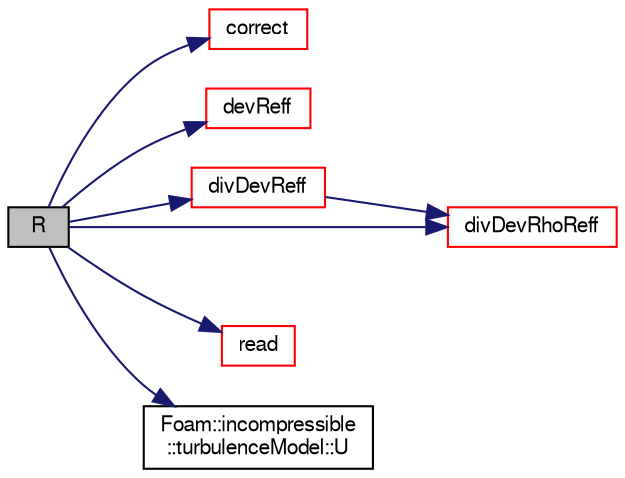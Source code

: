 digraph "R"
{
  bgcolor="transparent";
  edge [fontname="FreeSans",fontsize="10",labelfontname="FreeSans",labelfontsize="10"];
  node [fontname="FreeSans",fontsize="10",shape=record];
  rankdir="LR";
  Node1059 [label="R",height=0.2,width=0.4,color="black", fillcolor="grey75", style="filled", fontcolor="black"];
  Node1059 -> Node1060 [color="midnightblue",fontsize="10",style="solid",fontname="FreeSans"];
  Node1060 [label="correct",height=0.2,width=0.4,color="red",URL="$a31042.html#a3ae44b28050c3aa494c1d8e18cf618c1",tooltip="Solve the turbulence equations and correct the turbulence viscosity. "];
  Node1059 -> Node1466 [color="midnightblue",fontsize="10",style="solid",fontname="FreeSans"];
  Node1466 [label="devReff",height=0.2,width=0.4,color="red",URL="$a31042.html#a5449021fbe915095746a83606a000df4",tooltip="Return the effective stress tensor including the laminar stress. "];
  Node1059 -> Node1467 [color="midnightblue",fontsize="10",style="solid",fontname="FreeSans"];
  Node1467 [label="divDevReff",height=0.2,width=0.4,color="red",URL="$a31042.html#a028ac2eaccc9a479009b15cc6e21a89e",tooltip="Return the source term for the momentum equation. "];
  Node1467 -> Node1510 [color="midnightblue",fontsize="10",style="solid",fontname="FreeSans"];
  Node1510 [label="divDevRhoReff",height=0.2,width=0.4,color="red",URL="$a31042.html#a1d0345d58cf17e030967c2b77a4477d6",tooltip="Return the source term for the momentum equation. "];
  Node1059 -> Node1510 [color="midnightblue",fontsize="10",style="solid",fontname="FreeSans"];
  Node1059 -> Node1512 [color="midnightblue",fontsize="10",style="solid",fontname="FreeSans"];
  Node1512 [label="read",height=0.2,width=0.4,color="red",URL="$a31042.html#af816873151ddb0126e98bb2f914d8ed5",tooltip="Read RASProperties dictionary. "];
  Node1059 -> Node1514 [color="midnightblue",fontsize="10",style="solid",fontname="FreeSans"];
  Node1514 [label="Foam::incompressible\l::turbulenceModel::U",height=0.2,width=0.4,color="black",URL="$a31102.html#a536d168d7b335fe81f506f232b5b4872",tooltip="Access function to velocity field. "];
}
